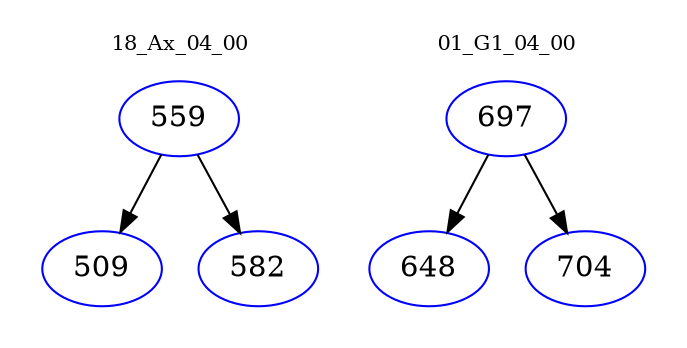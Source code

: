 digraph{
subgraph cluster_0 {
color = white
label = "18_Ax_04_00";
fontsize=10;
T0_559 [label="559", color="blue"]
T0_559 -> T0_509 [color="black"]
T0_509 [label="509", color="blue"]
T0_559 -> T0_582 [color="black"]
T0_582 [label="582", color="blue"]
}
subgraph cluster_1 {
color = white
label = "01_G1_04_00";
fontsize=10;
T1_697 [label="697", color="blue"]
T1_697 -> T1_648 [color="black"]
T1_648 [label="648", color="blue"]
T1_697 -> T1_704 [color="black"]
T1_704 [label="704", color="blue"]
}
}

